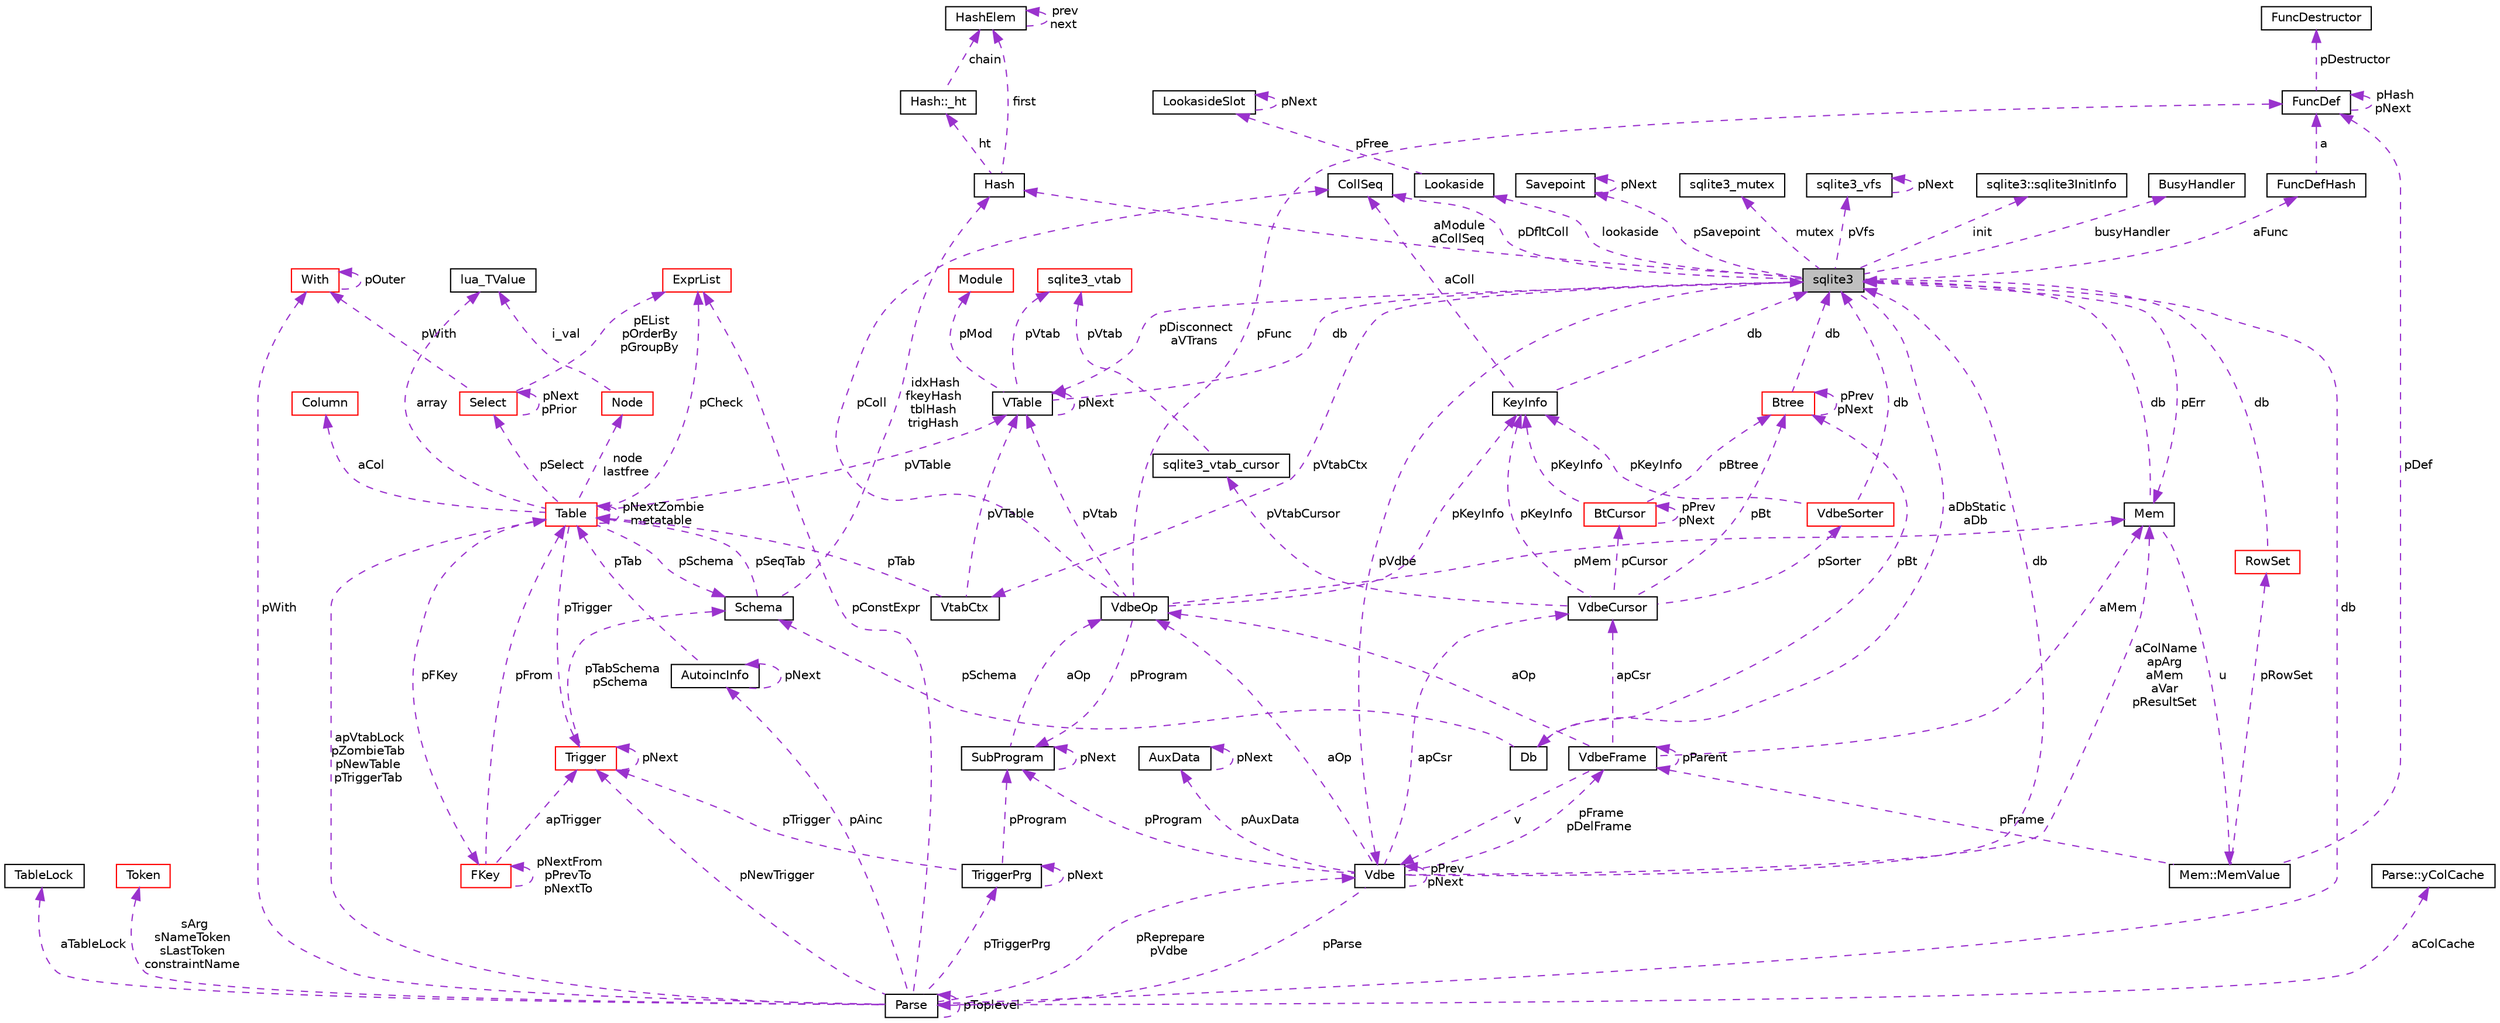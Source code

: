 digraph "sqlite3"
{
  edge [fontname="Helvetica",fontsize="10",labelfontname="Helvetica",labelfontsize="10"];
  node [fontname="Helvetica",fontsize="10",shape=record];
  Node1 [label="sqlite3",height=0.2,width=0.4,color="black", fillcolor="grey75", style="filled", fontcolor="black"];
  Node2 -> Node1 [dir="back",color="darkorchid3",fontsize="10",style="dashed",label=" pErr" ];
  Node2 [label="Mem",height=0.2,width=0.4,color="black", fillcolor="white", style="filled",URL="$struct_mem.html"];
  Node3 -> Node2 [dir="back",color="darkorchid3",fontsize="10",style="dashed",label=" u" ];
  Node3 [label="Mem::MemValue",height=0.2,width=0.4,color="black", fillcolor="white", style="filled",URL="$union_mem_1_1_mem_value.html"];
  Node4 -> Node3 [dir="back",color="darkorchid3",fontsize="10",style="dashed",label=" pFrame" ];
  Node4 [label="VdbeFrame",height=0.2,width=0.4,color="black", fillcolor="white", style="filled",URL="$struct_vdbe_frame.html"];
  Node2 -> Node4 [dir="back",color="darkorchid3",fontsize="10",style="dashed",label=" aMem" ];
  Node5 -> Node4 [dir="back",color="darkorchid3",fontsize="10",style="dashed",label=" v" ];
  Node5 [label="Vdbe",height=0.2,width=0.4,color="black", fillcolor="white", style="filled",URL="$struct_vdbe.html"];
  Node5 -> Node5 [dir="back",color="darkorchid3",fontsize="10",style="dashed",label=" pPrev\npNext" ];
  Node2 -> Node5 [dir="back",color="darkorchid3",fontsize="10",style="dashed",label=" aColName\napArg\naMem\naVar\npResultSet" ];
  Node1 -> Node5 [dir="back",color="darkorchid3",fontsize="10",style="dashed",label=" db" ];
  Node4 -> Node5 [dir="back",color="darkorchid3",fontsize="10",style="dashed",label=" pFrame\npDelFrame" ];
  Node6 -> Node5 [dir="back",color="darkorchid3",fontsize="10",style="dashed",label=" pAuxData" ];
  Node6 [label="AuxData",height=0.2,width=0.4,color="black", fillcolor="white", style="filled",URL="$struct_aux_data.html"];
  Node6 -> Node6 [dir="back",color="darkorchid3",fontsize="10",style="dashed",label=" pNext" ];
  Node7 -> Node5 [dir="back",color="darkorchid3",fontsize="10",style="dashed",label=" pProgram" ];
  Node7 [label="SubProgram",height=0.2,width=0.4,color="black", fillcolor="white", style="filled",URL="$struct_sub_program.html"];
  Node7 -> Node7 [dir="back",color="darkorchid3",fontsize="10",style="dashed",label=" pNext" ];
  Node8 -> Node7 [dir="back",color="darkorchid3",fontsize="10",style="dashed",label=" aOp" ];
  Node8 [label="VdbeOp",height=0.2,width=0.4,color="black", fillcolor="white", style="filled",URL="$struct_vdbe_op.html"];
  Node2 -> Node8 [dir="back",color="darkorchid3",fontsize="10",style="dashed",label=" pMem" ];
  Node9 -> Node8 [dir="back",color="darkorchid3",fontsize="10",style="dashed",label=" pColl" ];
  Node9 [label="CollSeq",height=0.2,width=0.4,color="black", fillcolor="white", style="filled",URL="$struct_coll_seq.html"];
  Node10 -> Node8 [dir="back",color="darkorchid3",fontsize="10",style="dashed",label=" pVtab" ];
  Node10 [label="VTable",height=0.2,width=0.4,color="black", fillcolor="white", style="filled",URL="$struct_v_table.html"];
  Node1 -> Node10 [dir="back",color="darkorchid3",fontsize="10",style="dashed",label=" db" ];
  Node10 -> Node10 [dir="back",color="darkorchid3",fontsize="10",style="dashed",label=" pNext" ];
  Node11 -> Node10 [dir="back",color="darkorchid3",fontsize="10",style="dashed",label=" pMod" ];
  Node11 [label="Module",height=0.2,width=0.4,color="red", fillcolor="white", style="filled",URL="$struct_module.html"];
  Node12 -> Node10 [dir="back",color="darkorchid3",fontsize="10",style="dashed",label=" pVtab" ];
  Node12 [label="sqlite3_vtab",height=0.2,width=0.4,color="red", fillcolor="white", style="filled",URL="$structsqlite3__vtab.html"];
  Node7 -> Node8 [dir="back",color="darkorchid3",fontsize="10",style="dashed",label=" pProgram" ];
  Node13 -> Node8 [dir="back",color="darkorchid3",fontsize="10",style="dashed",label=" pKeyInfo" ];
  Node13 [label="KeyInfo",height=0.2,width=0.4,color="black", fillcolor="white", style="filled",URL="$struct_key_info.html"];
  Node1 -> Node13 [dir="back",color="darkorchid3",fontsize="10",style="dashed",label=" db" ];
  Node9 -> Node13 [dir="back",color="darkorchid3",fontsize="10",style="dashed",label=" aColl" ];
  Node14 -> Node8 [dir="back",color="darkorchid3",fontsize="10",style="dashed",label=" pFunc" ];
  Node14 [label="FuncDef",height=0.2,width=0.4,color="black", fillcolor="white", style="filled",URL="$struct_func_def.html"];
  Node15 -> Node14 [dir="back",color="darkorchid3",fontsize="10",style="dashed",label=" pDestructor" ];
  Node15 [label="FuncDestructor",height=0.2,width=0.4,color="black", fillcolor="white", style="filled",URL="$struct_func_destructor.html"];
  Node14 -> Node14 [dir="back",color="darkorchid3",fontsize="10",style="dashed",label=" pHash\npNext" ];
  Node16 -> Node5 [dir="back",color="darkorchid3",fontsize="10",style="dashed",label=" apCsr" ];
  Node16 [label="VdbeCursor",height=0.2,width=0.4,color="black", fillcolor="white", style="filled",URL="$struct_vdbe_cursor.html"];
  Node17 -> Node16 [dir="back",color="darkorchid3",fontsize="10",style="dashed",label=" pCursor" ];
  Node17 [label="BtCursor",height=0.2,width=0.4,color="red", fillcolor="white", style="filled",URL="$struct_bt_cursor.html"];
  Node17 -> Node17 [dir="back",color="darkorchid3",fontsize="10",style="dashed",label=" pPrev\npNext" ];
  Node13 -> Node17 [dir="back",color="darkorchid3",fontsize="10",style="dashed",label=" pKeyInfo" ];
  Node18 -> Node17 [dir="back",color="darkorchid3",fontsize="10",style="dashed",label=" pBtree" ];
  Node18 [label="Btree",height=0.2,width=0.4,color="red", fillcolor="white", style="filled",URL="$struct_btree.html"];
  Node1 -> Node18 [dir="back",color="darkorchid3",fontsize="10",style="dashed",label=" db" ];
  Node18 -> Node18 [dir="back",color="darkorchid3",fontsize="10",style="dashed",label=" pPrev\npNext" ];
  Node19 -> Node16 [dir="back",color="darkorchid3",fontsize="10",style="dashed",label=" pVtabCursor" ];
  Node19 [label="sqlite3_vtab_cursor",height=0.2,width=0.4,color="black", fillcolor="white", style="filled",URL="$structsqlite3__vtab__cursor.html"];
  Node12 -> Node19 [dir="back",color="darkorchid3",fontsize="10",style="dashed",label=" pVtab" ];
  Node20 -> Node16 [dir="back",color="darkorchid3",fontsize="10",style="dashed",label=" pSorter" ];
  Node20 [label="VdbeSorter",height=0.2,width=0.4,color="red", fillcolor="white", style="filled",URL="$struct_vdbe_sorter.html"];
  Node1 -> Node20 [dir="back",color="darkorchid3",fontsize="10",style="dashed",label=" db" ];
  Node13 -> Node20 [dir="back",color="darkorchid3",fontsize="10",style="dashed",label=" pKeyInfo" ];
  Node13 -> Node16 [dir="back",color="darkorchid3",fontsize="10",style="dashed",label=" pKeyInfo" ];
  Node18 -> Node16 [dir="back",color="darkorchid3",fontsize="10",style="dashed",label=" pBt" ];
  Node21 -> Node5 [dir="back",color="darkorchid3",fontsize="10",style="dashed",label=" pParse" ];
  Node21 [label="Parse",height=0.2,width=0.4,color="black", fillcolor="white", style="filled",URL="$struct_parse.html"];
  Node5 -> Node21 [dir="back",color="darkorchid3",fontsize="10",style="dashed",label=" pReprepare\npVdbe" ];
  Node1 -> Node21 [dir="back",color="darkorchid3",fontsize="10",style="dashed",label=" db" ];
  Node22 -> Node21 [dir="back",color="darkorchid3",fontsize="10",style="dashed",label=" aTableLock" ];
  Node22 [label="TableLock",height=0.2,width=0.4,color="black", fillcolor="white", style="filled",URL="$struct_table_lock.html"];
  Node23 -> Node21 [dir="back",color="darkorchid3",fontsize="10",style="dashed",label=" sArg\nsNameToken\nsLastToken\nconstraintName" ];
  Node23 [label="Token",height=0.2,width=0.4,color="red", fillcolor="white", style="filled",URL="$struct_token.html"];
  Node24 -> Node21 [dir="back",color="darkorchid3",fontsize="10",style="dashed",label=" pWith" ];
  Node24 [label="With",height=0.2,width=0.4,color="red", fillcolor="white", style="filled",URL="$struct_with.html"];
  Node24 -> Node24 [dir="back",color="darkorchid3",fontsize="10",style="dashed",label=" pOuter" ];
  Node25 -> Node21 [dir="back",color="darkorchid3",fontsize="10",style="dashed",label=" aColCache" ];
  Node25 [label="Parse::yColCache",height=0.2,width=0.4,color="black", fillcolor="white", style="filled",URL="$struct_parse_1_1y_col_cache.html"];
  Node26 -> Node21 [dir="back",color="darkorchid3",fontsize="10",style="dashed",label=" apVtabLock\npZombieTab\npNewTable\npTriggerTab" ];
  Node26 [label="Table",height=0.2,width=0.4,color="red", fillcolor="white", style="filled",URL="$struct_table.html"];
  Node27 -> Node26 [dir="back",color="darkorchid3",fontsize="10",style="dashed",label=" node\nlastfree" ];
  Node27 [label="Node",height=0.2,width=0.4,color="red", fillcolor="white", style="filled",URL="$struct_node.html"];
  Node28 -> Node27 [dir="back",color="darkorchid3",fontsize="10",style="dashed",label=" i_val" ];
  Node28 [label="lua_TValue",height=0.2,width=0.4,color="black", fillcolor="white", style="filled",URL="$structlua___t_value.html"];
  Node29 -> Node26 [dir="back",color="darkorchid3",fontsize="10",style="dashed",label=" pSchema" ];
  Node29 [label="Schema",height=0.2,width=0.4,color="black", fillcolor="white", style="filled",URL="$struct_schema.html"];
  Node26 -> Node29 [dir="back",color="darkorchid3",fontsize="10",style="dashed",label=" pSeqTab" ];
  Node30 -> Node29 [dir="back",color="darkorchid3",fontsize="10",style="dashed",label=" idxHash\nfkeyHash\ntblHash\ntrigHash" ];
  Node30 [label="Hash",height=0.2,width=0.4,color="black", fillcolor="white", style="filled",URL="$struct_hash.html"];
  Node31 -> Node30 [dir="back",color="darkorchid3",fontsize="10",style="dashed",label=" ht" ];
  Node31 [label="Hash::_ht",height=0.2,width=0.4,color="black", fillcolor="white", style="filled",URL="$struct_hash_1_1__ht.html"];
  Node32 -> Node31 [dir="back",color="darkorchid3",fontsize="10",style="dashed",label=" chain" ];
  Node32 [label="HashElem",height=0.2,width=0.4,color="black", fillcolor="white", style="filled",URL="$struct_hash_elem.html"];
  Node32 -> Node32 [dir="back",color="darkorchid3",fontsize="10",style="dashed",label=" prev\nnext" ];
  Node32 -> Node30 [dir="back",color="darkorchid3",fontsize="10",style="dashed",label=" first" ];
  Node28 -> Node26 [dir="back",color="darkorchid3",fontsize="10",style="dashed",label=" array" ];
  Node33 -> Node26 [dir="back",color="darkorchid3",fontsize="10",style="dashed",label=" aCol" ];
  Node33 [label="Column",height=0.2,width=0.4,color="red", fillcolor="white", style="filled",URL="$struct_column.html"];
  Node34 -> Node26 [dir="back",color="darkorchid3",fontsize="10",style="dashed",label=" pFKey" ];
  Node34 [label="FKey",height=0.2,width=0.4,color="red", fillcolor="white", style="filled",URL="$struct_f_key.html"];
  Node34 -> Node34 [dir="back",color="darkorchid3",fontsize="10",style="dashed",label=" pNextFrom\npPrevTo\npNextTo" ];
  Node26 -> Node34 [dir="back",color="darkorchid3",fontsize="10",style="dashed",label=" pFrom" ];
  Node35 -> Node34 [dir="back",color="darkorchid3",fontsize="10",style="dashed",label=" apTrigger" ];
  Node35 [label="Trigger",height=0.2,width=0.4,color="red", fillcolor="white", style="filled",URL="$struct_trigger.html"];
  Node29 -> Node35 [dir="back",color="darkorchid3",fontsize="10",style="dashed",label=" pTabSchema\npSchema" ];
  Node35 -> Node35 [dir="back",color="darkorchid3",fontsize="10",style="dashed",label=" pNext" ];
  Node10 -> Node26 [dir="back",color="darkorchid3",fontsize="10",style="dashed",label=" pVTable" ];
  Node26 -> Node26 [dir="back",color="darkorchid3",fontsize="10",style="dashed",label=" pNextZombie\nmetatable" ];
  Node35 -> Node26 [dir="back",color="darkorchid3",fontsize="10",style="dashed",label=" pTrigger" ];
  Node36 -> Node26 [dir="back",color="darkorchid3",fontsize="10",style="dashed",label=" pSelect" ];
  Node36 [label="Select",height=0.2,width=0.4,color="red", fillcolor="white", style="filled",URL="$struct_select.html"];
  Node24 -> Node36 [dir="back",color="darkorchid3",fontsize="10",style="dashed",label=" pWith" ];
  Node36 -> Node36 [dir="back",color="darkorchid3",fontsize="10",style="dashed",label=" pNext\npPrior" ];
  Node37 -> Node36 [dir="back",color="darkorchid3",fontsize="10",style="dashed",label=" pEList\npOrderBy\npGroupBy" ];
  Node37 [label="ExprList",height=0.2,width=0.4,color="red", fillcolor="white", style="filled",URL="$struct_expr_list.html"];
  Node37 -> Node26 [dir="back",color="darkorchid3",fontsize="10",style="dashed",label=" pCheck" ];
  Node35 -> Node21 [dir="back",color="darkorchid3",fontsize="10",style="dashed",label=" pNewTrigger" ];
  Node38 -> Node21 [dir="back",color="darkorchid3",fontsize="10",style="dashed",label=" pTriggerPrg" ];
  Node38 [label="TriggerPrg",height=0.2,width=0.4,color="black", fillcolor="white", style="filled",URL="$struct_trigger_prg.html"];
  Node7 -> Node38 [dir="back",color="darkorchid3",fontsize="10",style="dashed",label=" pProgram" ];
  Node35 -> Node38 [dir="back",color="darkorchid3",fontsize="10",style="dashed",label=" pTrigger" ];
  Node38 -> Node38 [dir="back",color="darkorchid3",fontsize="10",style="dashed",label=" pNext" ];
  Node39 -> Node21 [dir="back",color="darkorchid3",fontsize="10",style="dashed",label=" pAinc" ];
  Node39 [label="AutoincInfo",height=0.2,width=0.4,color="black", fillcolor="white", style="filled",URL="$struct_autoinc_info.html"];
  Node26 -> Node39 [dir="back",color="darkorchid3",fontsize="10",style="dashed",label=" pTab" ];
  Node39 -> Node39 [dir="back",color="darkorchid3",fontsize="10",style="dashed",label=" pNext" ];
  Node37 -> Node21 [dir="back",color="darkorchid3",fontsize="10",style="dashed",label=" pConstExpr" ];
  Node21 -> Node21 [dir="back",color="darkorchid3",fontsize="10",style="dashed",label=" pToplevel" ];
  Node8 -> Node5 [dir="back",color="darkorchid3",fontsize="10",style="dashed",label=" aOp" ];
  Node4 -> Node4 [dir="back",color="darkorchid3",fontsize="10",style="dashed",label=" pParent" ];
  Node16 -> Node4 [dir="back",color="darkorchid3",fontsize="10",style="dashed",label=" apCsr" ];
  Node8 -> Node4 [dir="back",color="darkorchid3",fontsize="10",style="dashed",label=" aOp" ];
  Node40 -> Node3 [dir="back",color="darkorchid3",fontsize="10",style="dashed",label=" pRowSet" ];
  Node40 [label="RowSet",height=0.2,width=0.4,color="red", fillcolor="white", style="filled",URL="$struct_row_set.html"];
  Node1 -> Node40 [dir="back",color="darkorchid3",fontsize="10",style="dashed",label=" db" ];
  Node14 -> Node3 [dir="back",color="darkorchid3",fontsize="10",style="dashed",label=" pDef" ];
  Node1 -> Node2 [dir="back",color="darkorchid3",fontsize="10",style="dashed",label=" db" ];
  Node5 -> Node1 [dir="back",color="darkorchid3",fontsize="10",style="dashed",label=" pVdbe" ];
  Node41 -> Node1 [dir="back",color="darkorchid3",fontsize="10",style="dashed",label=" pSavepoint" ];
  Node41 [label="Savepoint",height=0.2,width=0.4,color="black", fillcolor="white", style="filled",URL="$struct_savepoint.html"];
  Node41 -> Node41 [dir="back",color="darkorchid3",fontsize="10",style="dashed",label=" pNext" ];
  Node42 -> Node1 [dir="back",color="darkorchid3",fontsize="10",style="dashed",label=" aFunc" ];
  Node42 [label="FuncDefHash",height=0.2,width=0.4,color="black", fillcolor="white", style="filled",URL="$struct_func_def_hash.html"];
  Node14 -> Node42 [dir="back",color="darkorchid3",fontsize="10",style="dashed",label=" a" ];
  Node43 -> Node1 [dir="back",color="darkorchid3",fontsize="10",style="dashed",label=" lookaside" ];
  Node43 [label="Lookaside",height=0.2,width=0.4,color="black", fillcolor="white", style="filled",URL="$struct_lookaside.html"];
  Node44 -> Node43 [dir="back",color="darkorchid3",fontsize="10",style="dashed",label=" pFree" ];
  Node44 [label="LookasideSlot",height=0.2,width=0.4,color="black", fillcolor="white", style="filled",URL="$struct_lookaside_slot.html"];
  Node44 -> Node44 [dir="back",color="darkorchid3",fontsize="10",style="dashed",label=" pNext" ];
  Node45 -> Node1 [dir="back",color="darkorchid3",fontsize="10",style="dashed",label=" mutex" ];
  Node45 [label="sqlite3_mutex",height=0.2,width=0.4,color="black", fillcolor="white", style="filled",URL="$structsqlite3__mutex.html"];
  Node46 -> Node1 [dir="back",color="darkorchid3",fontsize="10",style="dashed",label=" pVfs" ];
  Node46 [label="sqlite3_vfs",height=0.2,width=0.4,color="black", fillcolor="white", style="filled",URL="$structsqlite3__vfs.html"];
  Node46 -> Node46 [dir="back",color="darkorchid3",fontsize="10",style="dashed",label=" pNext" ];
  Node47 -> Node1 [dir="back",color="darkorchid3",fontsize="10",style="dashed",label=" init" ];
  Node47 [label="sqlite3::sqlite3InitInfo",height=0.2,width=0.4,color="black", fillcolor="white", style="filled",URL="$structsqlite3_1_1sqlite3_init_info.html"];
  Node48 -> Node1 [dir="back",color="darkorchid3",fontsize="10",style="dashed",label=" busyHandler" ];
  Node48 [label="BusyHandler",height=0.2,width=0.4,color="black", fillcolor="white", style="filled",URL="$struct_busy_handler.html"];
  Node49 -> Node1 [dir="back",color="darkorchid3",fontsize="10",style="dashed",label=" pVtabCtx" ];
  Node49 [label="VtabCtx",height=0.2,width=0.4,color="black", fillcolor="white", style="filled",URL="$struct_vtab_ctx.html"];
  Node10 -> Node49 [dir="back",color="darkorchid3",fontsize="10",style="dashed",label=" pVTable" ];
  Node26 -> Node49 [dir="back",color="darkorchid3",fontsize="10",style="dashed",label=" pTab" ];
  Node9 -> Node1 [dir="back",color="darkorchid3",fontsize="10",style="dashed",label=" pDfltColl" ];
  Node10 -> Node1 [dir="back",color="darkorchid3",fontsize="10",style="dashed",label=" pDisconnect\naVTrans" ];
  Node50 -> Node1 [dir="back",color="darkorchid3",fontsize="10",style="dashed",label=" aDbStatic\naDb" ];
  Node50 [label="Db",height=0.2,width=0.4,color="black", fillcolor="white", style="filled",URL="$struct_db.html"];
  Node29 -> Node50 [dir="back",color="darkorchid3",fontsize="10",style="dashed",label=" pSchema" ];
  Node18 -> Node50 [dir="back",color="darkorchid3",fontsize="10",style="dashed",label=" pBt" ];
  Node30 -> Node1 [dir="back",color="darkorchid3",fontsize="10",style="dashed",label=" aModule\naCollSeq" ];
}
